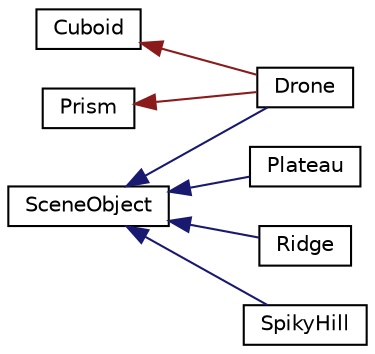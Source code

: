 digraph "Graphical Class Hierarchy"
{
 // LATEX_PDF_SIZE
  edge [fontname="Helvetica",fontsize="10",labelfontname="Helvetica",labelfontsize="10"];
  node [fontname="Helvetica",fontsize="10",shape=record];
  rankdir="LR";
  Node71 [label="Cuboid",height=0.2,width=0.4,color="black", fillcolor="white", style="filled",URL="$class_cuboid.html",tooltip="Klasa prostopadloscianu w postaci tablicy dwuwymiarowej oraz jej metody."];
  Node71 -> Node1 [dir="back",color="firebrick4",fontsize="10",style="solid",fontname="Helvetica"];
  Node1 [label="Drone",height=0.2,width=0.4,color="black", fillcolor="white", style="filled",URL="$class_drone.html",tooltip=" "];
  Node43 [label="Prism",height=0.2,width=0.4,color="black", fillcolor="white", style="filled",URL="$class_prism.html",tooltip=" "];
  Node43 -> Node1 [dir="back",color="firebrick4",fontsize="10",style="solid",fontname="Helvetica"];
  Node0 [label="SceneObject",height=0.2,width=0.4,color="black", fillcolor="white", style="filled",URL="$class_scene_object.html",tooltip=" "];
  Node0 -> Node1 [dir="back",color="midnightblue",fontsize="10",style="solid",fontname="Helvetica"];
  Node0 -> Node2 [dir="back",color="midnightblue",fontsize="10",style="solid",fontname="Helvetica"];
  Node2 [label="Plateau",height=0.2,width=0.4,color="black", fillcolor="white", style="filled",URL="$class_plateau.html",tooltip=" "];
  Node0 -> Node3 [dir="back",color="midnightblue",fontsize="10",style="solid",fontname="Helvetica"];
  Node3 [label="Ridge",height=0.2,width=0.4,color="black", fillcolor="white", style="filled",URL="$class_ridge.html",tooltip=" "];
  Node0 -> Node4 [dir="back",color="midnightblue",fontsize="10",style="solid",fontname="Helvetica"];
  Node4 [label="SpikyHill",height=0.2,width=0.4,color="black", fillcolor="white", style="filled",URL="$class_spiky_hill.html",tooltip=" "];
}
